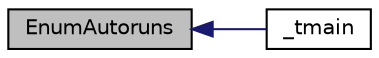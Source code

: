 digraph "EnumAutoruns"
{
  edge [fontname="Helvetica",fontsize="10",labelfontname="Helvetica",labelfontsize="10"];
  node [fontname="Helvetica",fontsize="10",shape=record];
  rankdir="LR";
  Node30 [label="EnumAutoruns",height=0.2,width=0.4,color="black", fillcolor="grey75", style="filled", fontcolor="black"];
  Node30 -> Node31 [dir="back",color="midnightblue",fontsize="10",style="solid",fontname="Helvetica"];
  Node31 [label="_tmain",height=0.2,width=0.4,color="black", fillcolor="white", style="filled",URL="$info__sec__proj_8cpp.html#a353674c5af92be7fb389265cde4e5e03"];
}
